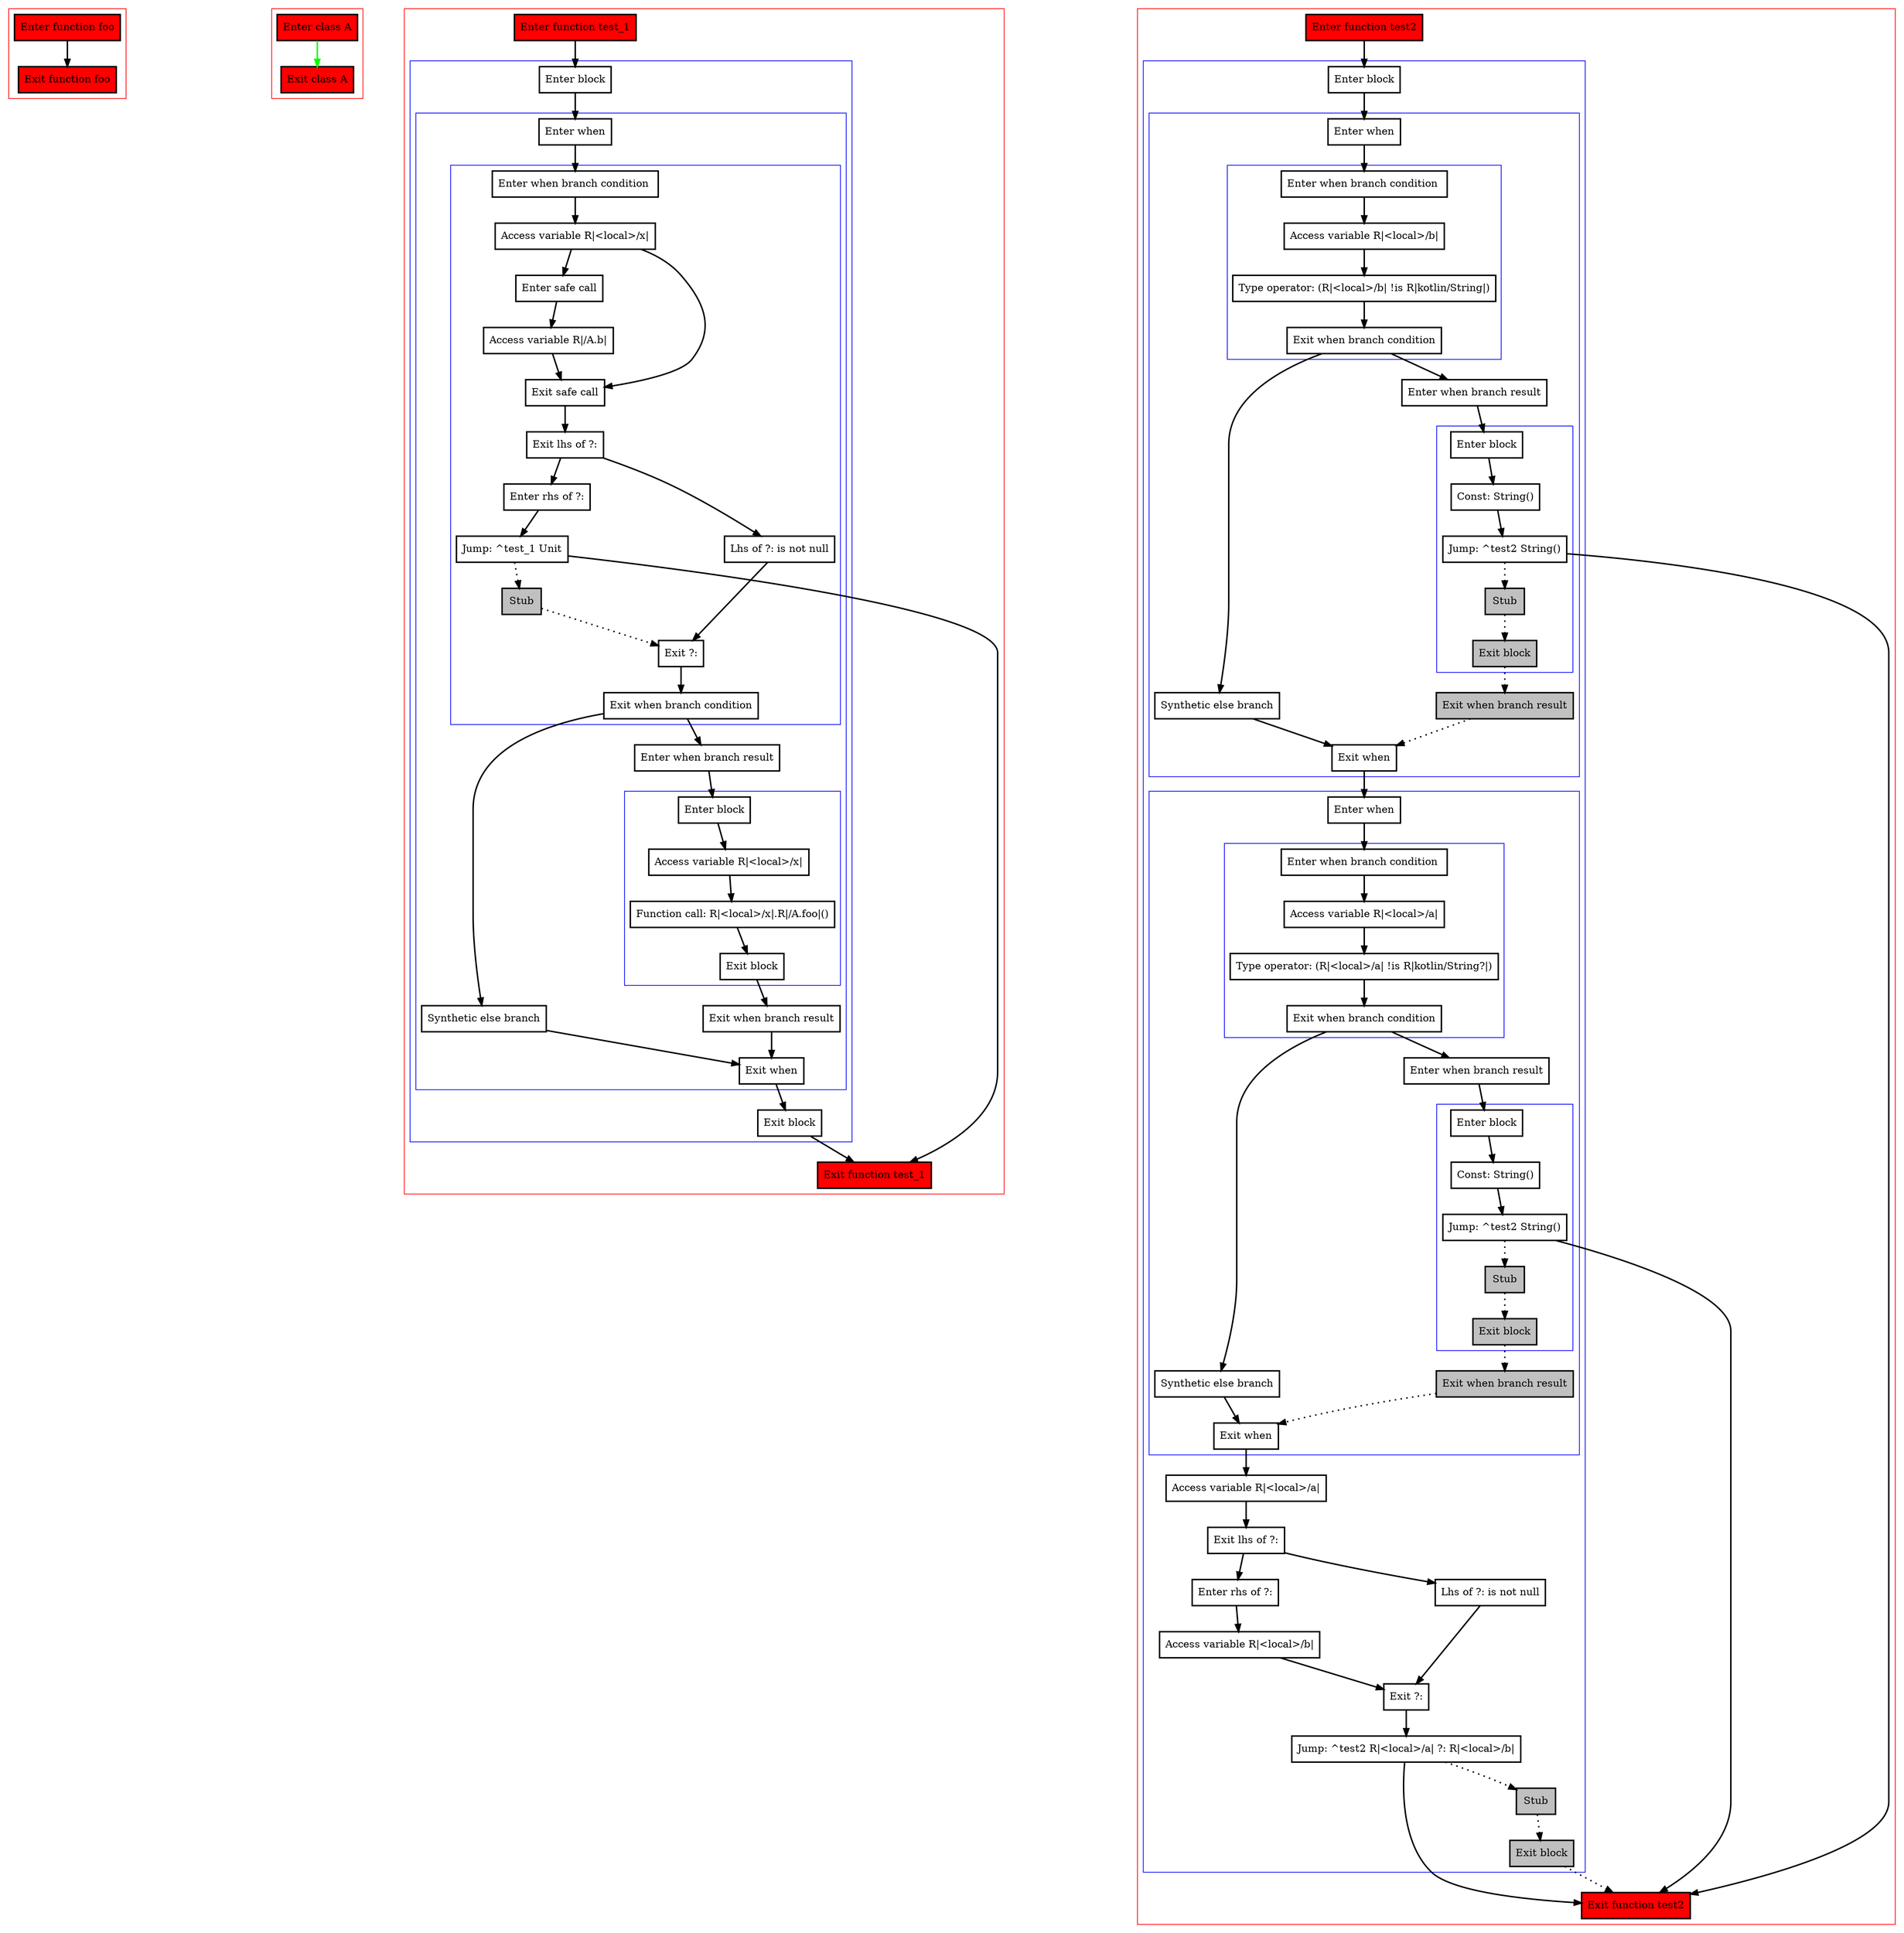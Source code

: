 digraph elvis_kt {
    graph [nodesep=3]
    node [shape=box penwidth=2]
    edge [penwidth=2]

    subgraph cluster_0 {
        color=red
        0 [label="Enter function foo" style="filled" fillcolor=red];
        1 [label="Exit function foo" style="filled" fillcolor=red];
    }
    0 -> {1};

    subgraph cluster_1 {
        color=red
        2 [label="Enter class A" style="filled" fillcolor=red];
        3 [label="Exit class A" style="filled" fillcolor=red];
    }
    2 -> {3} [color=green];

    subgraph cluster_2 {
        color=red
        4 [label="Enter function test_1" style="filled" fillcolor=red];
        subgraph cluster_3 {
            color=blue
            5 [label="Enter block"];
            subgraph cluster_4 {
                color=blue
                6 [label="Enter when"];
                subgraph cluster_5 {
                    color=blue
                    7 [label="Enter when branch condition "];
                    8 [label="Access variable R|<local>/x|"];
                    9 [label="Enter safe call"];
                    10 [label="Access variable R|/A.b|"];
                    11 [label="Exit safe call"];
                    12 [label="Exit lhs of ?:"];
                    13 [label="Enter rhs of ?:"];
                    14 [label="Jump: ^test_1 Unit"];
                    15 [label="Stub" style="filled" fillcolor=gray];
                    16 [label="Lhs of ?: is not null"];
                    17 [label="Exit ?:"];
                    18 [label="Exit when branch condition"];
                }
                19 [label="Synthetic else branch"];
                20 [label="Enter when branch result"];
                subgraph cluster_6 {
                    color=blue
                    21 [label="Enter block"];
                    22 [label="Access variable R|<local>/x|"];
                    23 [label="Function call: R|<local>/x|.R|/A.foo|()"];
                    24 [label="Exit block"];
                }
                25 [label="Exit when branch result"];
                26 [label="Exit when"];
            }
            27 [label="Exit block"];
        }
        28 [label="Exit function test_1" style="filled" fillcolor=red];
    }
    4 -> {5};
    5 -> {6};
    6 -> {7};
    7 -> {8};
    8 -> {9 11};
    9 -> {10};
    10 -> {11};
    11 -> {12};
    12 -> {16 13};
    13 -> {14};
    14 -> {28};
    14 -> {15} [style=dotted];
    15 -> {17} [style=dotted];
    16 -> {17};
    17 -> {18};
    18 -> {20 19};
    19 -> {26};
    20 -> {21};
    21 -> {22};
    22 -> {23};
    23 -> {24};
    24 -> {25};
    25 -> {26};
    26 -> {27};
    27 -> {28};

    subgraph cluster_7 {
        color=red
        29 [label="Enter function test2" style="filled" fillcolor=red];
        subgraph cluster_8 {
            color=blue
            30 [label="Enter block"];
            subgraph cluster_9 {
                color=blue
                31 [label="Enter when"];
                subgraph cluster_10 {
                    color=blue
                    32 [label="Enter when branch condition "];
                    33 [label="Access variable R|<local>/b|"];
                    34 [label="Type operator: (R|<local>/b| !is R|kotlin/String|)"];
                    35 [label="Exit when branch condition"];
                }
                36 [label="Synthetic else branch"];
                37 [label="Enter when branch result"];
                subgraph cluster_11 {
                    color=blue
                    38 [label="Enter block"];
                    39 [label="Const: String()"];
                    40 [label="Jump: ^test2 String()"];
                    41 [label="Stub" style="filled" fillcolor=gray];
                    42 [label="Exit block" style="filled" fillcolor=gray];
                }
                43 [label="Exit when branch result" style="filled" fillcolor=gray];
                44 [label="Exit when"];
            }
            subgraph cluster_12 {
                color=blue
                45 [label="Enter when"];
                subgraph cluster_13 {
                    color=blue
                    46 [label="Enter when branch condition "];
                    47 [label="Access variable R|<local>/a|"];
                    48 [label="Type operator: (R|<local>/a| !is R|kotlin/String?|)"];
                    49 [label="Exit when branch condition"];
                }
                50 [label="Synthetic else branch"];
                51 [label="Enter when branch result"];
                subgraph cluster_14 {
                    color=blue
                    52 [label="Enter block"];
                    53 [label="Const: String()"];
                    54 [label="Jump: ^test2 String()"];
                    55 [label="Stub" style="filled" fillcolor=gray];
                    56 [label="Exit block" style="filled" fillcolor=gray];
                }
                57 [label="Exit when branch result" style="filled" fillcolor=gray];
                58 [label="Exit when"];
            }
            59 [label="Access variable R|<local>/a|"];
            60 [label="Exit lhs of ?:"];
            61 [label="Enter rhs of ?:"];
            62 [label="Access variable R|<local>/b|"];
            63 [label="Lhs of ?: is not null"];
            64 [label="Exit ?:"];
            65 [label="Jump: ^test2 R|<local>/a| ?: R|<local>/b|"];
            66 [label="Stub" style="filled" fillcolor=gray];
            67 [label="Exit block" style="filled" fillcolor=gray];
        }
        68 [label="Exit function test2" style="filled" fillcolor=red];
    }
    29 -> {30};
    30 -> {31};
    31 -> {32};
    32 -> {33};
    33 -> {34};
    34 -> {35};
    35 -> {37 36};
    36 -> {44};
    37 -> {38};
    38 -> {39};
    39 -> {40};
    40 -> {68};
    40 -> {41} [style=dotted];
    41 -> {42} [style=dotted];
    42 -> {43} [style=dotted];
    43 -> {44} [style=dotted];
    44 -> {45};
    45 -> {46};
    46 -> {47};
    47 -> {48};
    48 -> {49};
    49 -> {51 50};
    50 -> {58};
    51 -> {52};
    52 -> {53};
    53 -> {54};
    54 -> {68};
    54 -> {55} [style=dotted];
    55 -> {56} [style=dotted];
    56 -> {57} [style=dotted];
    57 -> {58} [style=dotted];
    58 -> {59};
    59 -> {60};
    60 -> {63 61};
    61 -> {62};
    62 -> {64};
    63 -> {64};
    64 -> {65};
    65 -> {68};
    65 -> {66} [style=dotted];
    66 -> {67} [style=dotted];
    67 -> {68} [style=dotted];

}
